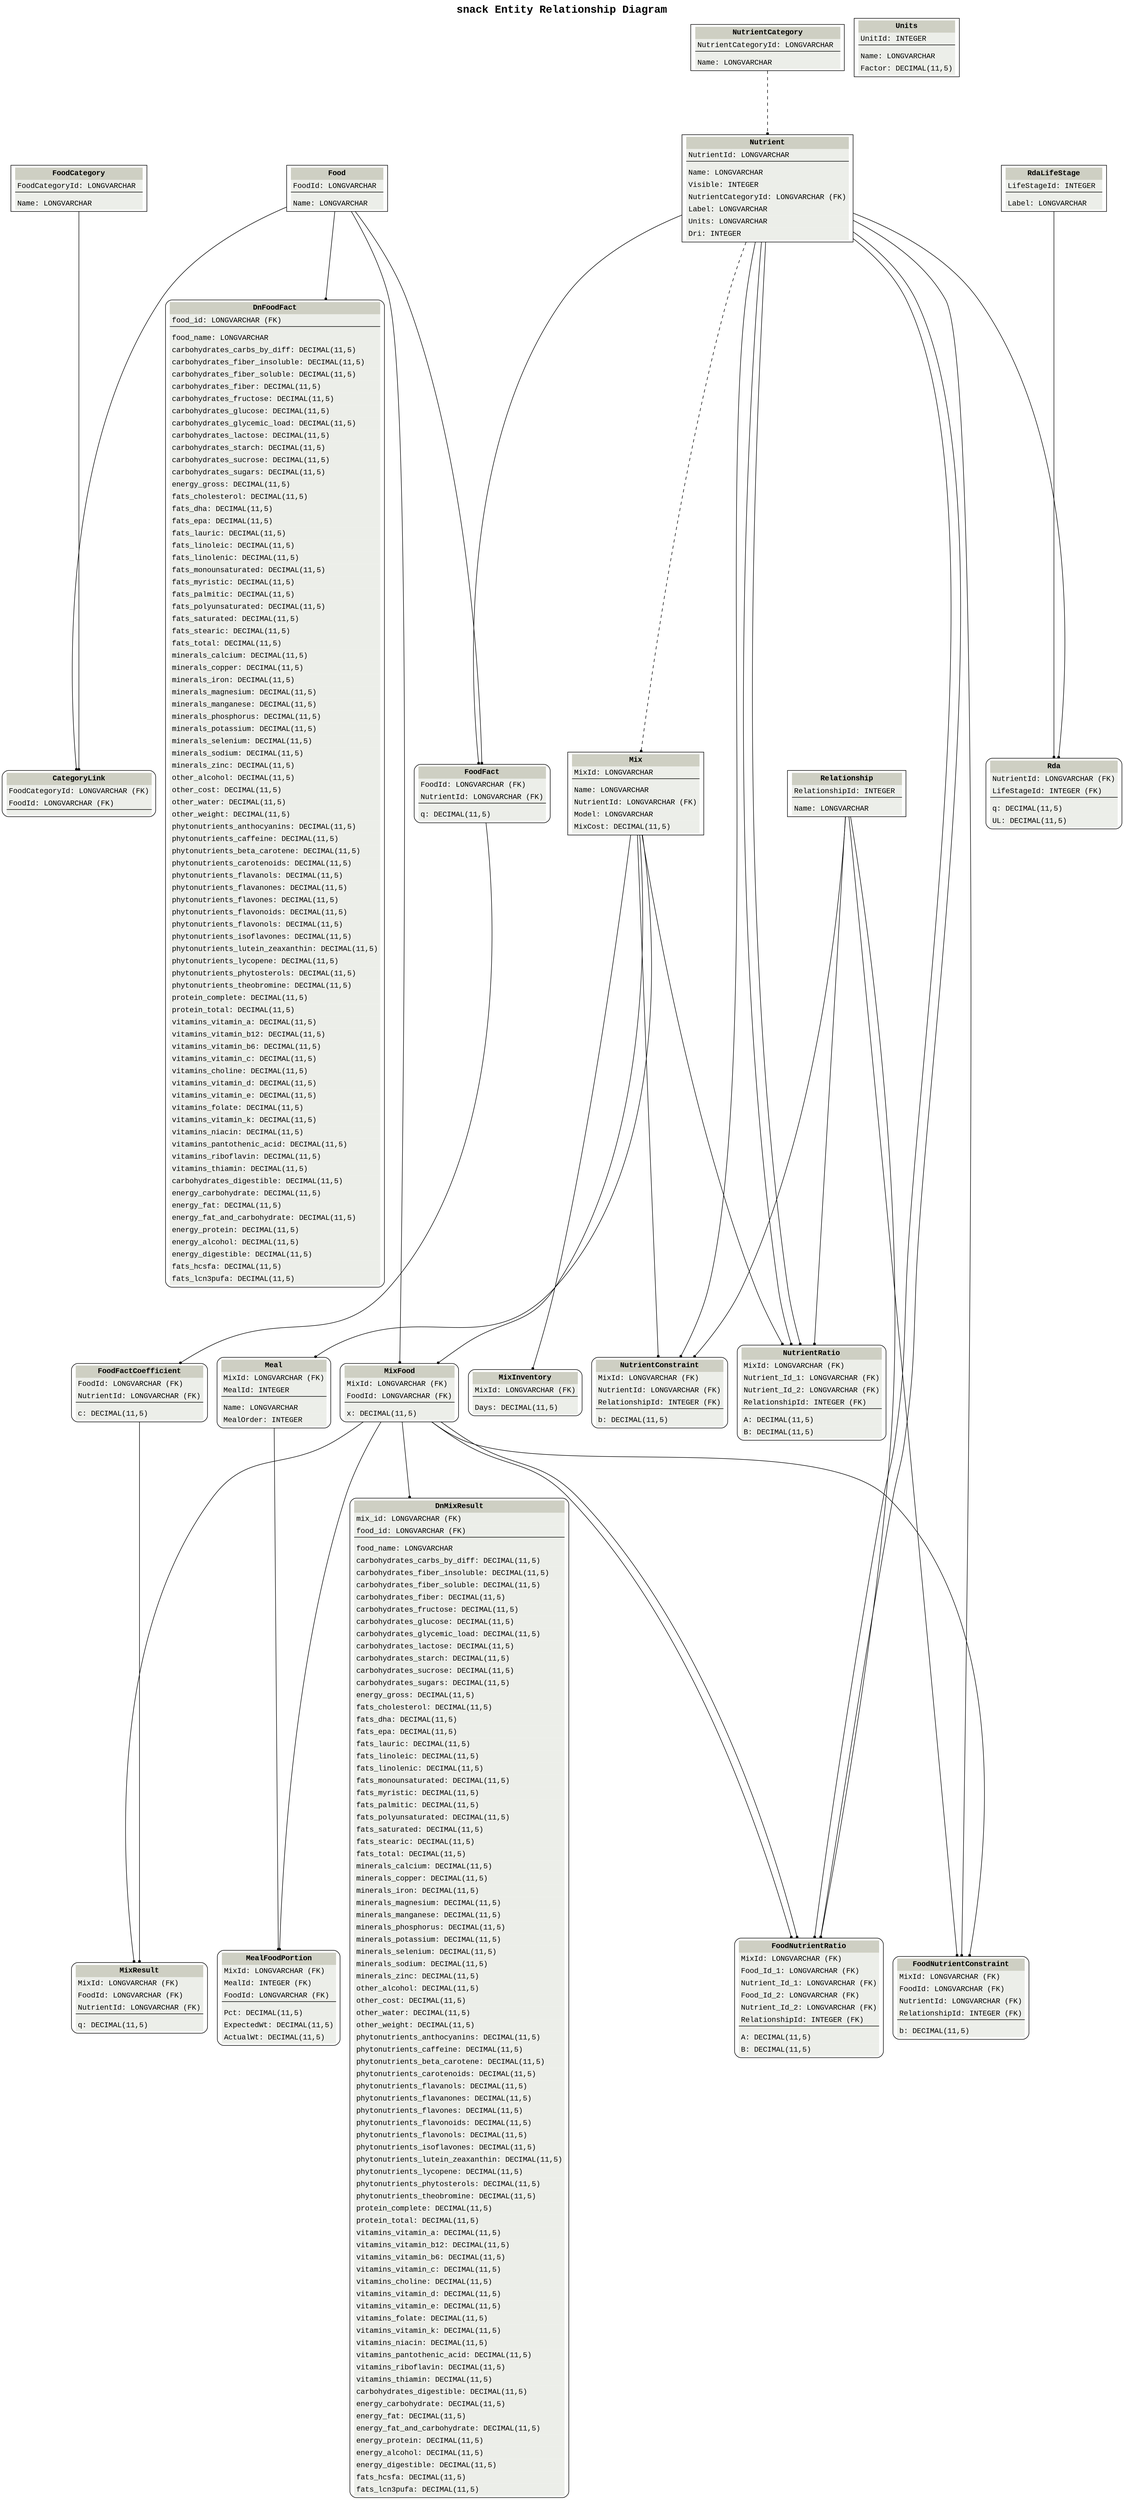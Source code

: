 digraph erd {

    labelloc = "t";
    label = "snack Entity Relationship Diagram";
    fontsize = 20;
    fontname = "Liberation Mono Bold"
    size = "100,100";
    nodesep = 0.25;
    ranksep = 1.5;
    /*layout=neato*/

node [color = "#000000", style = solid,fontname = "Liberation Mono"];
CategoryLink [shape=Mrecord, label=<
        <table border="0" cellborder="0" cellspacing="0" cellpadding="4">
            <tr><td bgcolor="#CECFC3"><b>CategoryLink</b></td></tr>
               <tr><td bgcolor="#ECEEE9" align="left">FoodCategoryId: LONGVARCHAR (FK)</td></tr>
               <tr><td bgcolor="#ECEEE9" align="left">FoodId: LONGVARCHAR (FK)</td></tr>
              <tr><td sides="t" border="1px solid black" bgcolor="#ECEEE9" colspan="100%"></td></tr>              
        </table>
    >]
DnFoodFact [shape=Mrecord, label=<
        <table border="0" cellborder="0" cellspacing="0" cellpadding="4">
            <tr><td bgcolor="#CECFC3"><b>DnFoodFact</b></td></tr>
               <tr><td bgcolor="#ECEEE9" align="left">food_id: LONGVARCHAR (FK)</td></tr>
              <tr><td sides="t" border="1px solid black" bgcolor="#ECEEE9" colspan="100%"></td></tr>              
               <tr><td bgcolor="#ECEEE9" align="left">food_name: LONGVARCHAR</td></tr>
               <tr><td bgcolor="#ECEEE9" align="left">carbohydrates_carbs_by_diff: DECIMAL(11,5)</td></tr>
               <tr><td bgcolor="#ECEEE9" align="left">carbohydrates_fiber_insoluble: DECIMAL(11,5)</td></tr>
               <tr><td bgcolor="#ECEEE9" align="left">carbohydrates_fiber_soluble: DECIMAL(11,5)</td></tr>
               <tr><td bgcolor="#ECEEE9" align="left">carbohydrates_fiber: DECIMAL(11,5)</td></tr>
               <tr><td bgcolor="#ECEEE9" align="left">carbohydrates_fructose: DECIMAL(11,5)</td></tr>
               <tr><td bgcolor="#ECEEE9" align="left">carbohydrates_glucose: DECIMAL(11,5)</td></tr>
               <tr><td bgcolor="#ECEEE9" align="left">carbohydrates_glycemic_load: DECIMAL(11,5)</td></tr>
               <tr><td bgcolor="#ECEEE9" align="left">carbohydrates_lactose: DECIMAL(11,5)</td></tr>
               <tr><td bgcolor="#ECEEE9" align="left">carbohydrates_starch: DECIMAL(11,5)</td></tr>
               <tr><td bgcolor="#ECEEE9" align="left">carbohydrates_sucrose: DECIMAL(11,5)</td></tr>
               <tr><td bgcolor="#ECEEE9" align="left">carbohydrates_sugars: DECIMAL(11,5)</td></tr>
               <tr><td bgcolor="#ECEEE9" align="left">energy_gross: DECIMAL(11,5)</td></tr>
               <tr><td bgcolor="#ECEEE9" align="left">fats_cholesterol: DECIMAL(11,5)</td></tr>
               <tr><td bgcolor="#ECEEE9" align="left">fats_dha: DECIMAL(11,5)</td></tr>
               <tr><td bgcolor="#ECEEE9" align="left">fats_epa: DECIMAL(11,5)</td></tr>
               <tr><td bgcolor="#ECEEE9" align="left">fats_lauric: DECIMAL(11,5)</td></tr>
               <tr><td bgcolor="#ECEEE9" align="left">fats_linoleic: DECIMAL(11,5)</td></tr>
               <tr><td bgcolor="#ECEEE9" align="left">fats_linolenic: DECIMAL(11,5)</td></tr>
               <tr><td bgcolor="#ECEEE9" align="left">fats_monounsaturated: DECIMAL(11,5)</td></tr>
               <tr><td bgcolor="#ECEEE9" align="left">fats_myristic: DECIMAL(11,5)</td></tr>
               <tr><td bgcolor="#ECEEE9" align="left">fats_palmitic: DECIMAL(11,5)</td></tr>
               <tr><td bgcolor="#ECEEE9" align="left">fats_polyunsaturated: DECIMAL(11,5)</td></tr>
               <tr><td bgcolor="#ECEEE9" align="left">fats_saturated: DECIMAL(11,5)</td></tr>
               <tr><td bgcolor="#ECEEE9" align="left">fats_stearic: DECIMAL(11,5)</td></tr>
               <tr><td bgcolor="#ECEEE9" align="left">fats_total: DECIMAL(11,5)</td></tr>
               <tr><td bgcolor="#ECEEE9" align="left">minerals_calcium: DECIMAL(11,5)</td></tr>
               <tr><td bgcolor="#ECEEE9" align="left">minerals_copper: DECIMAL(11,5)</td></tr>
               <tr><td bgcolor="#ECEEE9" align="left">minerals_iron: DECIMAL(11,5)</td></tr>
               <tr><td bgcolor="#ECEEE9" align="left">minerals_magnesium: DECIMAL(11,5)</td></tr>
               <tr><td bgcolor="#ECEEE9" align="left">minerals_manganese: DECIMAL(11,5)</td></tr>
               <tr><td bgcolor="#ECEEE9" align="left">minerals_phosphorus: DECIMAL(11,5)</td></tr>
               <tr><td bgcolor="#ECEEE9" align="left">minerals_potassium: DECIMAL(11,5)</td></tr>
               <tr><td bgcolor="#ECEEE9" align="left">minerals_selenium: DECIMAL(11,5)</td></tr>
               <tr><td bgcolor="#ECEEE9" align="left">minerals_sodium: DECIMAL(11,5)</td></tr>
               <tr><td bgcolor="#ECEEE9" align="left">minerals_zinc: DECIMAL(11,5)</td></tr>
               <tr><td bgcolor="#ECEEE9" align="left">other_alcohol: DECIMAL(11,5)</td></tr>
               <tr><td bgcolor="#ECEEE9" align="left">other_cost: DECIMAL(11,5)</td></tr>
               <tr><td bgcolor="#ECEEE9" align="left">other_water: DECIMAL(11,5)</td></tr>
               <tr><td bgcolor="#ECEEE9" align="left">other_weight: DECIMAL(11,5)</td></tr>
               <tr><td bgcolor="#ECEEE9" align="left">phytonutrients_anthocyanins: DECIMAL(11,5)</td></tr>
               <tr><td bgcolor="#ECEEE9" align="left">phytonutrients_caffeine: DECIMAL(11,5)</td></tr>
               <tr><td bgcolor="#ECEEE9" align="left">phytonutrients_beta_carotene: DECIMAL(11,5)</td></tr>
               <tr><td bgcolor="#ECEEE9" align="left">phytonutrients_carotenoids: DECIMAL(11,5)</td></tr>
               <tr><td bgcolor="#ECEEE9" align="left">phytonutrients_flavanols: DECIMAL(11,5)</td></tr>
               <tr><td bgcolor="#ECEEE9" align="left">phytonutrients_flavanones: DECIMAL(11,5)</td></tr>
               <tr><td bgcolor="#ECEEE9" align="left">phytonutrients_flavones: DECIMAL(11,5)</td></tr>
               <tr><td bgcolor="#ECEEE9" align="left">phytonutrients_flavonoids: DECIMAL(11,5)</td></tr>
               <tr><td bgcolor="#ECEEE9" align="left">phytonutrients_flavonols: DECIMAL(11,5)</td></tr>
               <tr><td bgcolor="#ECEEE9" align="left">phytonutrients_isoflavones: DECIMAL(11,5)</td></tr>
               <tr><td bgcolor="#ECEEE9" align="left">phytonutrients_lutein_zeaxanthin: DECIMAL(11,5)</td></tr>
               <tr><td bgcolor="#ECEEE9" align="left">phytonutrients_lycopene: DECIMAL(11,5)</td></tr>
               <tr><td bgcolor="#ECEEE9" align="left">phytonutrients_phytosterols: DECIMAL(11,5)</td></tr>
               <tr><td bgcolor="#ECEEE9" align="left">phytonutrients_theobromine: DECIMAL(11,5)</td></tr>
               <tr><td bgcolor="#ECEEE9" align="left">protein_complete: DECIMAL(11,5)</td></tr>
               <tr><td bgcolor="#ECEEE9" align="left">protein_total: DECIMAL(11,5)</td></tr>
               <tr><td bgcolor="#ECEEE9" align="left">vitamins_vitamin_a: DECIMAL(11,5)</td></tr>
               <tr><td bgcolor="#ECEEE9" align="left">vitamins_vitamin_b12: DECIMAL(11,5)</td></tr>
               <tr><td bgcolor="#ECEEE9" align="left">vitamins_vitamin_b6: DECIMAL(11,5)</td></tr>
               <tr><td bgcolor="#ECEEE9" align="left">vitamins_vitamin_c: DECIMAL(11,5)</td></tr>
               <tr><td bgcolor="#ECEEE9" align="left">vitamins_choline: DECIMAL(11,5)</td></tr>
               <tr><td bgcolor="#ECEEE9" align="left">vitamins_vitamin_d: DECIMAL(11,5)</td></tr>
               <tr><td bgcolor="#ECEEE9" align="left">vitamins_vitamin_e: DECIMAL(11,5)</td></tr>
               <tr><td bgcolor="#ECEEE9" align="left">vitamins_folate: DECIMAL(11,5)</td></tr>
               <tr><td bgcolor="#ECEEE9" align="left">vitamins_vitamin_k: DECIMAL(11,5)</td></tr>
               <tr><td bgcolor="#ECEEE9" align="left">vitamins_niacin: DECIMAL(11,5)</td></tr>
               <tr><td bgcolor="#ECEEE9" align="left">vitamins_pantothenic_acid: DECIMAL(11,5)</td></tr>
               <tr><td bgcolor="#ECEEE9" align="left">vitamins_riboflavin: DECIMAL(11,5)</td></tr>
               <tr><td bgcolor="#ECEEE9" align="left">vitamins_thiamin: DECIMAL(11,5)</td></tr>
               <tr><td bgcolor="#ECEEE9" align="left">carbohydrates_digestible: DECIMAL(11,5)</td></tr>
               <tr><td bgcolor="#ECEEE9" align="left">energy_carbohydrate: DECIMAL(11,5)</td></tr>
               <tr><td bgcolor="#ECEEE9" align="left">energy_fat: DECIMAL(11,5)</td></tr>
               <tr><td bgcolor="#ECEEE9" align="left">energy_fat_and_carbohydrate: DECIMAL(11,5)</td></tr>
               <tr><td bgcolor="#ECEEE9" align="left">energy_protein: DECIMAL(11,5)</td></tr>
               <tr><td bgcolor="#ECEEE9" align="left">energy_alcohol: DECIMAL(11,5)</td></tr>
               <tr><td bgcolor="#ECEEE9" align="left">energy_digestible: DECIMAL(11,5)</td></tr>
               <tr><td bgcolor="#ECEEE9" align="left">fats_hcsfa: DECIMAL(11,5)</td></tr>
               <tr><td bgcolor="#ECEEE9" align="left">fats_lcn3pufa: DECIMAL(11,5)</td></tr>
        </table>
    >]
DnMixResult [shape=Mrecord, label=<
        <table border="0" cellborder="0" cellspacing="0" cellpadding="4">
            <tr><td bgcolor="#CECFC3"><b>DnMixResult</b></td></tr>
               <tr><td bgcolor="#ECEEE9" align="left">mix_id: LONGVARCHAR (FK)</td></tr>
               <tr><td bgcolor="#ECEEE9" align="left">food_id: LONGVARCHAR (FK)</td></tr>
              <tr><td sides="t" border="1px solid black" bgcolor="#ECEEE9" colspan="100%"></td></tr>              
               <tr><td bgcolor="#ECEEE9" align="left">food_name: LONGVARCHAR</td></tr>
               <tr><td bgcolor="#ECEEE9" align="left">carbohydrates_carbs_by_diff: DECIMAL(11,5)</td></tr>
               <tr><td bgcolor="#ECEEE9" align="left">carbohydrates_fiber_insoluble: DECIMAL(11,5)</td></tr>
               <tr><td bgcolor="#ECEEE9" align="left">carbohydrates_fiber_soluble: DECIMAL(11,5)</td></tr>
               <tr><td bgcolor="#ECEEE9" align="left">carbohydrates_fiber: DECIMAL(11,5)</td></tr>
               <tr><td bgcolor="#ECEEE9" align="left">carbohydrates_fructose: DECIMAL(11,5)</td></tr>
               <tr><td bgcolor="#ECEEE9" align="left">carbohydrates_glucose: DECIMAL(11,5)</td></tr>
               <tr><td bgcolor="#ECEEE9" align="left">carbohydrates_glycemic_load: DECIMAL(11,5)</td></tr>
               <tr><td bgcolor="#ECEEE9" align="left">carbohydrates_lactose: DECIMAL(11,5)</td></tr>
               <tr><td bgcolor="#ECEEE9" align="left">carbohydrates_starch: DECIMAL(11,5)</td></tr>
               <tr><td bgcolor="#ECEEE9" align="left">carbohydrates_sucrose: DECIMAL(11,5)</td></tr>
               <tr><td bgcolor="#ECEEE9" align="left">carbohydrates_sugars: DECIMAL(11,5)</td></tr>
               <tr><td bgcolor="#ECEEE9" align="left">energy_gross: DECIMAL(11,5)</td></tr>
               <tr><td bgcolor="#ECEEE9" align="left">fats_cholesterol: DECIMAL(11,5)</td></tr>
               <tr><td bgcolor="#ECEEE9" align="left">fats_dha: DECIMAL(11,5)</td></tr>
               <tr><td bgcolor="#ECEEE9" align="left">fats_epa: DECIMAL(11,5)</td></tr>
               <tr><td bgcolor="#ECEEE9" align="left">fats_lauric: DECIMAL(11,5)</td></tr>
               <tr><td bgcolor="#ECEEE9" align="left">fats_linoleic: DECIMAL(11,5)</td></tr>
               <tr><td bgcolor="#ECEEE9" align="left">fats_linolenic: DECIMAL(11,5)</td></tr>
               <tr><td bgcolor="#ECEEE9" align="left">fats_monounsaturated: DECIMAL(11,5)</td></tr>
               <tr><td bgcolor="#ECEEE9" align="left">fats_myristic: DECIMAL(11,5)</td></tr>
               <tr><td bgcolor="#ECEEE9" align="left">fats_palmitic: DECIMAL(11,5)</td></tr>
               <tr><td bgcolor="#ECEEE9" align="left">fats_polyunsaturated: DECIMAL(11,5)</td></tr>
               <tr><td bgcolor="#ECEEE9" align="left">fats_saturated: DECIMAL(11,5)</td></tr>
               <tr><td bgcolor="#ECEEE9" align="left">fats_stearic: DECIMAL(11,5)</td></tr>
               <tr><td bgcolor="#ECEEE9" align="left">fats_total: DECIMAL(11,5)</td></tr>
               <tr><td bgcolor="#ECEEE9" align="left">minerals_calcium: DECIMAL(11,5)</td></tr>
               <tr><td bgcolor="#ECEEE9" align="left">minerals_copper: DECIMAL(11,5)</td></tr>
               <tr><td bgcolor="#ECEEE9" align="left">minerals_iron: DECIMAL(11,5)</td></tr>
               <tr><td bgcolor="#ECEEE9" align="left">minerals_magnesium: DECIMAL(11,5)</td></tr>
               <tr><td bgcolor="#ECEEE9" align="left">minerals_manganese: DECIMAL(11,5)</td></tr>
               <tr><td bgcolor="#ECEEE9" align="left">minerals_phosphorus: DECIMAL(11,5)</td></tr>
               <tr><td bgcolor="#ECEEE9" align="left">minerals_potassium: DECIMAL(11,5)</td></tr>
               <tr><td bgcolor="#ECEEE9" align="left">minerals_selenium: DECIMAL(11,5)</td></tr>
               <tr><td bgcolor="#ECEEE9" align="left">minerals_sodium: DECIMAL(11,5)</td></tr>
               <tr><td bgcolor="#ECEEE9" align="left">minerals_zinc: DECIMAL(11,5)</td></tr>
               <tr><td bgcolor="#ECEEE9" align="left">other_alcohol: DECIMAL(11,5)</td></tr>
               <tr><td bgcolor="#ECEEE9" align="left">other_cost: DECIMAL(11,5)</td></tr>
               <tr><td bgcolor="#ECEEE9" align="left">other_water: DECIMAL(11,5)</td></tr>
               <tr><td bgcolor="#ECEEE9" align="left">other_weight: DECIMAL(11,5)</td></tr>
               <tr><td bgcolor="#ECEEE9" align="left">phytonutrients_anthocyanins: DECIMAL(11,5)</td></tr>
               <tr><td bgcolor="#ECEEE9" align="left">phytonutrients_caffeine: DECIMAL(11,5)</td></tr>
               <tr><td bgcolor="#ECEEE9" align="left">phytonutrients_beta_carotene: DECIMAL(11,5)</td></tr>
               <tr><td bgcolor="#ECEEE9" align="left">phytonutrients_carotenoids: DECIMAL(11,5)</td></tr>
               <tr><td bgcolor="#ECEEE9" align="left">phytonutrients_flavanols: DECIMAL(11,5)</td></tr>
               <tr><td bgcolor="#ECEEE9" align="left">phytonutrients_flavanones: DECIMAL(11,5)</td></tr>
               <tr><td bgcolor="#ECEEE9" align="left">phytonutrients_flavones: DECIMAL(11,5)</td></tr>
               <tr><td bgcolor="#ECEEE9" align="left">phytonutrients_flavonoids: DECIMAL(11,5)</td></tr>
               <tr><td bgcolor="#ECEEE9" align="left">phytonutrients_flavonols: DECIMAL(11,5)</td></tr>
               <tr><td bgcolor="#ECEEE9" align="left">phytonutrients_isoflavones: DECIMAL(11,5)</td></tr>
               <tr><td bgcolor="#ECEEE9" align="left">phytonutrients_lutein_zeaxanthin: DECIMAL(11,5)</td></tr>
               <tr><td bgcolor="#ECEEE9" align="left">phytonutrients_lycopene: DECIMAL(11,5)</td></tr>
               <tr><td bgcolor="#ECEEE9" align="left">phytonutrients_phytosterols: DECIMAL(11,5)</td></tr>
               <tr><td bgcolor="#ECEEE9" align="left">phytonutrients_theobromine: DECIMAL(11,5)</td></tr>
               <tr><td bgcolor="#ECEEE9" align="left">protein_complete: DECIMAL(11,5)</td></tr>
               <tr><td bgcolor="#ECEEE9" align="left">protein_total: DECIMAL(11,5)</td></tr>
               <tr><td bgcolor="#ECEEE9" align="left">vitamins_vitamin_a: DECIMAL(11,5)</td></tr>
               <tr><td bgcolor="#ECEEE9" align="left">vitamins_vitamin_b12: DECIMAL(11,5)</td></tr>
               <tr><td bgcolor="#ECEEE9" align="left">vitamins_vitamin_b6: DECIMAL(11,5)</td></tr>
               <tr><td bgcolor="#ECEEE9" align="left">vitamins_vitamin_c: DECIMAL(11,5)</td></tr>
               <tr><td bgcolor="#ECEEE9" align="left">vitamins_choline: DECIMAL(11,5)</td></tr>
               <tr><td bgcolor="#ECEEE9" align="left">vitamins_vitamin_d: DECIMAL(11,5)</td></tr>
               <tr><td bgcolor="#ECEEE9" align="left">vitamins_vitamin_e: DECIMAL(11,5)</td></tr>
               <tr><td bgcolor="#ECEEE9" align="left">vitamins_folate: DECIMAL(11,5)</td></tr>
               <tr><td bgcolor="#ECEEE9" align="left">vitamins_vitamin_k: DECIMAL(11,5)</td></tr>
               <tr><td bgcolor="#ECEEE9" align="left">vitamins_niacin: DECIMAL(11,5)</td></tr>
               <tr><td bgcolor="#ECEEE9" align="left">vitamins_pantothenic_acid: DECIMAL(11,5)</td></tr>
               <tr><td bgcolor="#ECEEE9" align="left">vitamins_riboflavin: DECIMAL(11,5)</td></tr>
               <tr><td bgcolor="#ECEEE9" align="left">vitamins_thiamin: DECIMAL(11,5)</td></tr>
               <tr><td bgcolor="#ECEEE9" align="left">carbohydrates_digestible: DECIMAL(11,5)</td></tr>
               <tr><td bgcolor="#ECEEE9" align="left">energy_carbohydrate: DECIMAL(11,5)</td></tr>
               <tr><td bgcolor="#ECEEE9" align="left">energy_fat: DECIMAL(11,5)</td></tr>
               <tr><td bgcolor="#ECEEE9" align="left">energy_fat_and_carbohydrate: DECIMAL(11,5)</td></tr>
               <tr><td bgcolor="#ECEEE9" align="left">energy_protein: DECIMAL(11,5)</td></tr>
               <tr><td bgcolor="#ECEEE9" align="left">energy_alcohol: DECIMAL(11,5)</td></tr>
               <tr><td bgcolor="#ECEEE9" align="left">energy_digestible: DECIMAL(11,5)</td></tr>
               <tr><td bgcolor="#ECEEE9" align="left">fats_hcsfa: DECIMAL(11,5)</td></tr>
               <tr><td bgcolor="#ECEEE9" align="left">fats_lcn3pufa: DECIMAL(11,5)</td></tr>
        </table>
    >]
Food [shape=record, label=<
        <table border="0" cellborder="0" cellspacing="0" cellpadding="4">
            <tr><td bgcolor="#CECFC3"><b>Food</b></td></tr>
               <tr><td bgcolor="#ECEEE9" align="left">FoodId: LONGVARCHAR </td></tr>
              <tr><td sides="t" border="1px solid black" bgcolor="#ECEEE9" colspan="100%"></td></tr>              
               <tr><td bgcolor="#ECEEE9" align="left">Name: LONGVARCHAR</td></tr>
        </table>
    >]
FoodCategory [shape=record, label=<
        <table border="0" cellborder="0" cellspacing="0" cellpadding="4">
            <tr><td bgcolor="#CECFC3"><b>FoodCategory</b></td></tr>
               <tr><td bgcolor="#ECEEE9" align="left">FoodCategoryId: LONGVARCHAR </td></tr>
              <tr><td sides="t" border="1px solid black" bgcolor="#ECEEE9" colspan="100%"></td></tr>              
               <tr><td bgcolor="#ECEEE9" align="left">Name: LONGVARCHAR</td></tr>
        </table>
    >]
FoodFact [shape=Mrecord, label=<
        <table border="0" cellborder="0" cellspacing="0" cellpadding="4">
            <tr><td bgcolor="#CECFC3"><b>FoodFact</b></td></tr>
               <tr><td bgcolor="#ECEEE9" align="left">FoodId: LONGVARCHAR (FK)</td></tr>
               <tr><td bgcolor="#ECEEE9" align="left">NutrientId: LONGVARCHAR (FK)</td></tr>
              <tr><td sides="t" border="1px solid black" bgcolor="#ECEEE9" colspan="100%"></td></tr>              
               <tr><td bgcolor="#ECEEE9" align="left">q: DECIMAL(11,5)</td></tr>
        </table>
    >]
FoodFactCoefficient [shape=Mrecord, label=<
        <table border="0" cellborder="0" cellspacing="0" cellpadding="4">
            <tr><td bgcolor="#CECFC3"><b>FoodFactCoefficient</b></td></tr>
               <tr><td bgcolor="#ECEEE9" align="left">FoodId: LONGVARCHAR (FK)</td></tr>
               <tr><td bgcolor="#ECEEE9" align="left">NutrientId: LONGVARCHAR (FK)</td></tr>
              <tr><td sides="t" border="1px solid black" bgcolor="#ECEEE9" colspan="100%"></td></tr>              
               <tr><td bgcolor="#ECEEE9" align="left">c: DECIMAL(11,5)</td></tr>
        </table>
    >]
FoodNutrientConstraint [shape=Mrecord, label=<
        <table border="0" cellborder="0" cellspacing="0" cellpadding="4">
            <tr><td bgcolor="#CECFC3"><b>FoodNutrientConstraint</b></td></tr>
               <tr><td bgcolor="#ECEEE9" align="left">MixId: LONGVARCHAR (FK)</td></tr>
               <tr><td bgcolor="#ECEEE9" align="left">FoodId: LONGVARCHAR (FK)</td></tr>
               <tr><td bgcolor="#ECEEE9" align="left">NutrientId: LONGVARCHAR (FK)</td></tr>
               <tr><td bgcolor="#ECEEE9" align="left">RelationshipId: INTEGER (FK)</td></tr>
              <tr><td sides="t" border="1px solid black" bgcolor="#ECEEE9" colspan="100%"></td></tr>              
               <tr><td bgcolor="#ECEEE9" align="left">b: DECIMAL(11,5)</td></tr>
        </table>
    >]
FoodNutrientRatio [shape=Mrecord, label=<
        <table border="0" cellborder="0" cellspacing="0" cellpadding="4">
            <tr><td bgcolor="#CECFC3"><b>FoodNutrientRatio</b></td></tr>
               <tr><td bgcolor="#ECEEE9" align="left">MixId: LONGVARCHAR (FK)</td></tr>
               <tr><td bgcolor="#ECEEE9" align="left">Food_Id_1: LONGVARCHAR (FK)</td></tr>
               <tr><td bgcolor="#ECEEE9" align="left">Nutrient_Id_1: LONGVARCHAR (FK)</td></tr>
               <tr><td bgcolor="#ECEEE9" align="left">Food_Id_2: LONGVARCHAR (FK)</td></tr>
               <tr><td bgcolor="#ECEEE9" align="left">Nutrient_Id_2: LONGVARCHAR (FK)</td></tr>
               <tr><td bgcolor="#ECEEE9" align="left">RelationshipId: INTEGER (FK)</td></tr>
              <tr><td sides="t" border="1px solid black" bgcolor="#ECEEE9" colspan="100%"></td></tr>              
               <tr><td bgcolor="#ECEEE9" align="left">A: DECIMAL(11,5)</td></tr>
               <tr><td bgcolor="#ECEEE9" align="left">B: DECIMAL(11,5)</td></tr>
        </table>
    >]
Meal [shape=Mrecord, label=<
        <table border="0" cellborder="0" cellspacing="0" cellpadding="4">
            <tr><td bgcolor="#CECFC3"><b>Meal</b></td></tr>
               <tr><td bgcolor="#ECEEE9" align="left">MixId: LONGVARCHAR (FK)</td></tr>
               <tr><td bgcolor="#ECEEE9" align="left">MealId: INTEGER </td></tr>
              <tr><td sides="t" border="1px solid black" bgcolor="#ECEEE9" colspan="100%"></td></tr>              
               <tr><td bgcolor="#ECEEE9" align="left">Name: LONGVARCHAR</td></tr>
               <tr><td bgcolor="#ECEEE9" align="left">MealOrder: INTEGER</td></tr>
        </table>
    >]
MealFoodPortion [shape=Mrecord, label=<
        <table border="0" cellborder="0" cellspacing="0" cellpadding="4">
            <tr><td bgcolor="#CECFC3"><b>MealFoodPortion</b></td></tr>
               <tr><td bgcolor="#ECEEE9" align="left">MixId: LONGVARCHAR (FK)</td></tr>
               <tr><td bgcolor="#ECEEE9" align="left">MealId: INTEGER (FK)</td></tr>
               <tr><td bgcolor="#ECEEE9" align="left">FoodId: LONGVARCHAR (FK)</td></tr>
              <tr><td sides="t" border="1px solid black" bgcolor="#ECEEE9" colspan="100%"></td></tr>              
               <tr><td bgcolor="#ECEEE9" align="left">Pct: DECIMAL(11,5)</td></tr>
               <tr><td bgcolor="#ECEEE9" align="left">ExpectedWt: DECIMAL(11,5)</td></tr>
               <tr><td bgcolor="#ECEEE9" align="left">ActualWt: DECIMAL(11,5)</td></tr>
        </table>
    >]
Mix [shape=record, label=<
        <table border="0" cellborder="0" cellspacing="0" cellpadding="4">
            <tr><td bgcolor="#CECFC3"><b>Mix</b></td></tr>
               <tr><td bgcolor="#ECEEE9" align="left">MixId: LONGVARCHAR </td></tr>
              <tr><td sides="t" border="1px solid black" bgcolor="#ECEEE9" colspan="100%"></td></tr>              
               <tr><td bgcolor="#ECEEE9" align="left">Name: LONGVARCHAR</td></tr>
               <tr><td bgcolor="#ECEEE9" align="left">NutrientId: LONGVARCHAR (FK)</td></tr>
               <tr><td bgcolor="#ECEEE9" align="left">Model: LONGVARCHAR</td></tr>
               <tr><td bgcolor="#ECEEE9" align="left">MixCost: DECIMAL(11,5)</td></tr>
        </table>
    >]
MixFood [shape=Mrecord, label=<
        <table border="0" cellborder="0" cellspacing="0" cellpadding="4">
            <tr><td bgcolor="#CECFC3"><b>MixFood</b></td></tr>
               <tr><td bgcolor="#ECEEE9" align="left">MixId: LONGVARCHAR (FK)</td></tr>
               <tr><td bgcolor="#ECEEE9" align="left">FoodId: LONGVARCHAR (FK)</td></tr>
              <tr><td sides="t" border="1px solid black" bgcolor="#ECEEE9" colspan="100%"></td></tr>              
               <tr><td bgcolor="#ECEEE9" align="left">x: DECIMAL(11,5)</td></tr>
        </table>
    >]
MixInventory [shape=Mrecord, label=<
        <table border="0" cellborder="0" cellspacing="0" cellpadding="4">
            <tr><td bgcolor="#CECFC3"><b>MixInventory</b></td></tr>
               <tr><td bgcolor="#ECEEE9" align="left">MixId: LONGVARCHAR (FK)</td></tr>
              <tr><td sides="t" border="1px solid black" bgcolor="#ECEEE9" colspan="100%"></td></tr>              
               <tr><td bgcolor="#ECEEE9" align="left">Days: DECIMAL(11,5)</td></tr>
        </table>
    >]
MixResult [shape=Mrecord, label=<
        <table border="0" cellborder="0" cellspacing="0" cellpadding="4">
            <tr><td bgcolor="#CECFC3"><b>MixResult</b></td></tr>
               <tr><td bgcolor="#ECEEE9" align="left">MixId: LONGVARCHAR (FK)</td></tr>
               <tr><td bgcolor="#ECEEE9" align="left">FoodId: LONGVARCHAR (FK)</td></tr>
               <tr><td bgcolor="#ECEEE9" align="left">NutrientId: LONGVARCHAR (FK)</td></tr>
              <tr><td sides="t" border="1px solid black" bgcolor="#ECEEE9" colspan="100%"></td></tr>              
               <tr><td bgcolor="#ECEEE9" align="left">q: DECIMAL(11,5)</td></tr>
        </table>
    >]
Nutrient [shape=record, label=<
        <table border="0" cellborder="0" cellspacing="0" cellpadding="4">
            <tr><td bgcolor="#CECFC3"><b>Nutrient</b></td></tr>
               <tr><td bgcolor="#ECEEE9" align="left">NutrientId: LONGVARCHAR </td></tr>
              <tr><td sides="t" border="1px solid black" bgcolor="#ECEEE9" colspan="100%"></td></tr>              
               <tr><td bgcolor="#ECEEE9" align="left">Name: LONGVARCHAR</td></tr>
               <tr><td bgcolor="#ECEEE9" align="left">Visible: INTEGER</td></tr>
               <tr><td bgcolor="#ECEEE9" align="left">NutrientCategoryId: LONGVARCHAR (FK)</td></tr>
               <tr><td bgcolor="#ECEEE9" align="left">Label: LONGVARCHAR</td></tr>
               <tr><td bgcolor="#ECEEE9" align="left">Units: LONGVARCHAR</td></tr>
               <tr><td bgcolor="#ECEEE9" align="left">Dri: INTEGER</td></tr>
        </table>
    >]
NutrientCategory [shape=record, label=<
        <table border="0" cellborder="0" cellspacing="0" cellpadding="4">
            <tr><td bgcolor="#CECFC3"><b>NutrientCategory</b></td></tr>
               <tr><td bgcolor="#ECEEE9" align="left">NutrientCategoryId: LONGVARCHAR </td></tr>
              <tr><td sides="t" border="1px solid black" bgcolor="#ECEEE9" colspan="100%"></td></tr>              
               <tr><td bgcolor="#ECEEE9" align="left">Name: LONGVARCHAR</td></tr>
        </table>
    >]
NutrientConstraint [shape=Mrecord, label=<
        <table border="0" cellborder="0" cellspacing="0" cellpadding="4">
            <tr><td bgcolor="#CECFC3"><b>NutrientConstraint</b></td></tr>
               <tr><td bgcolor="#ECEEE9" align="left">MixId: LONGVARCHAR (FK)</td></tr>
               <tr><td bgcolor="#ECEEE9" align="left">NutrientId: LONGVARCHAR (FK)</td></tr>
               <tr><td bgcolor="#ECEEE9" align="left">RelationshipId: INTEGER (FK)</td></tr>
              <tr><td sides="t" border="1px solid black" bgcolor="#ECEEE9" colspan="100%"></td></tr>              
               <tr><td bgcolor="#ECEEE9" align="left">b: DECIMAL(11,5)</td></tr>
        </table>
    >]
NutrientRatio [shape=Mrecord, label=<
        <table border="0" cellborder="0" cellspacing="0" cellpadding="4">
            <tr><td bgcolor="#CECFC3"><b>NutrientRatio</b></td></tr>
               <tr><td bgcolor="#ECEEE9" align="left">MixId: LONGVARCHAR (FK)</td></tr>
               <tr><td bgcolor="#ECEEE9" align="left">Nutrient_Id_1: LONGVARCHAR (FK)</td></tr>
               <tr><td bgcolor="#ECEEE9" align="left">Nutrient_Id_2: LONGVARCHAR (FK)</td></tr>
               <tr><td bgcolor="#ECEEE9" align="left">RelationshipId: INTEGER (FK)</td></tr>
              <tr><td sides="t" border="1px solid black" bgcolor="#ECEEE9" colspan="100%"></td></tr>              
               <tr><td bgcolor="#ECEEE9" align="left">A: DECIMAL(11,5)</td></tr>
               <tr><td bgcolor="#ECEEE9" align="left">B: DECIMAL(11,5)</td></tr>
        </table>
    >]
Rda [shape=Mrecord, label=<
        <table border="0" cellborder="0" cellspacing="0" cellpadding="4">
            <tr><td bgcolor="#CECFC3"><b>Rda</b></td></tr>
               <tr><td bgcolor="#ECEEE9" align="left">NutrientId: LONGVARCHAR (FK)</td></tr>
               <tr><td bgcolor="#ECEEE9" align="left">LifeStageId: INTEGER (FK)</td></tr>
              <tr><td sides="t" border="1px solid black" bgcolor="#ECEEE9" colspan="100%"></td></tr>              
               <tr><td bgcolor="#ECEEE9" align="left">q: DECIMAL(11,5)</td></tr>
               <tr><td bgcolor="#ECEEE9" align="left">UL: DECIMAL(11,5)</td></tr>
        </table>
    >]
RdaLifeStage [shape=record, label=<
        <table border="0" cellborder="0" cellspacing="0" cellpadding="4">
            <tr><td bgcolor="#CECFC3"><b>RdaLifeStage</b></td></tr>
               <tr><td bgcolor="#ECEEE9" align="left">LifeStageId: INTEGER </td></tr>
              <tr><td sides="t" border="1px solid black" bgcolor="#ECEEE9" colspan="100%"></td></tr>              
               <tr><td bgcolor="#ECEEE9" align="left">Label: LONGVARCHAR</td></tr>
        </table>
    >]
Relationship [shape=record, label=<
        <table border="0" cellborder="0" cellspacing="0" cellpadding="4">
            <tr><td bgcolor="#CECFC3"><b>Relationship</b></td></tr>
               <tr><td bgcolor="#ECEEE9" align="left">RelationshipId: INTEGER </td></tr>
              <tr><td sides="t" border="1px solid black" bgcolor="#ECEEE9" colspan="100%"></td></tr>              
               <tr><td bgcolor="#ECEEE9" align="left">Name: LONGVARCHAR</td></tr>
        </table>
    >]
Units [shape=record, label=<
        <table border="0" cellborder="0" cellspacing="0" cellpadding="4">
            <tr><td bgcolor="#CECFC3"><b>Units</b></td></tr>
               <tr><td bgcolor="#ECEEE9" align="left">UnitId: INTEGER </td></tr>
              <tr><td sides="t" border="1px solid black" bgcolor="#ECEEE9" colspan="100%"></td></tr>              
               <tr><td bgcolor="#ECEEE9" align="left">Name: LONGVARCHAR</td></tr>
               <tr><td bgcolor="#ECEEE9" align="left">Factor: DECIMAL(11,5)</td></tr>
        </table>
    >]

edge [penwidth=1,fontname="Liberation Mono" len=5, arrowsize=0.5, arrowhead=dot, arrowtail=none, dir=forward, style=solid]
Food -> CategoryLink [dir=forward,weight=1];
edge [penwidth=1,fontname="Liberation Mono" len=5, arrowsize=0.5, arrowhead=dot, arrowtail=none, dir=forward, style=solid]
FoodCategory -> CategoryLink [dir=forward,weight=1];
edge [penwidth=1,fontname="Liberation Mono" len=5, arrowsize=0.5, arrowhead=dot, arrowtail=none, dir=forward, style=solid]
Food -> DnFoodFact [dir=forward,weight=1];
edge [penwidth=1,fontname="Liberation Mono" len=5, arrowsize=0.5, arrowhead=dot, arrowtail=none, dir=forward, style=solid]
MixFood -> DnMixResult [dir=forward,weight=1];
edge [penwidth=1,fontname="Liberation Mono" len=5, arrowsize=0.5, arrowhead=dot, arrowtail=none, dir=forward, style=solid]
Food -> FoodFact [dir=forward,weight=1];
edge [penwidth=1,fontname="Liberation Mono" len=5, arrowsize=0.5, arrowhead=dot, arrowtail=none, dir=forward, style=solid]
Nutrient -> FoodFact [dir=forward,weight=1];
edge [penwidth=1,fontname="Liberation Mono" len=5, arrowsize=0.5, arrowhead=dot, arrowtail=none, dir=forward, style=solid]
FoodFact -> FoodFactCoefficient [dir=forward,weight=1];
edge [penwidth=1,fontname="Liberation Mono" len=5, arrowsize=0.5, arrowhead=dot, arrowtail=none, dir=forward, style=solid]
MixFood -> FoodNutrientConstraint [dir=forward,weight=1];
edge [penwidth=1,fontname="Liberation Mono" len=5, arrowsize=0.5, arrowhead=dot, arrowtail=none, dir=forward, style=solid]
Nutrient -> FoodNutrientConstraint [dir=forward,weight=1];
edge [penwidth=1,fontname="Liberation Mono" len=5, arrowsize=0.5, arrowhead=dot, arrowtail=none, dir=forward, style=solid]
Relationship -> FoodNutrientConstraint [dir=forward,weight=1];
edge [penwidth=1,fontname="Liberation Mono" len=5, arrowsize=0.5, arrowhead=dot, arrowtail=none, dir=forward, style=solid]
MixFood -> FoodNutrientRatio [dir=forward,weight=1];
edge [penwidth=1,fontname="Liberation Mono" len=5, arrowsize=0.5, arrowhead=dot, arrowtail=none, dir=forward, style=solid]
MixFood -> FoodNutrientRatio [dir=forward,weight=1];
edge [penwidth=1,fontname="Liberation Mono" len=5, arrowsize=0.5, arrowhead=dot, arrowtail=none, dir=forward, style=solid]
Nutrient -> FoodNutrientRatio [dir=forward,weight=1];
edge [penwidth=1,fontname="Liberation Mono" len=5, arrowsize=0.5, arrowhead=dot, arrowtail=none, dir=forward, style=solid]
Nutrient -> FoodNutrientRatio [dir=forward,weight=1];
edge [penwidth=1,fontname="Liberation Mono" len=5, arrowsize=0.5, arrowhead=dot, arrowtail=none, dir=forward, style=solid]
Relationship -> FoodNutrientRatio [dir=forward,weight=1];
edge [penwidth=1,fontname="Liberation Mono" len=5, arrowsize=0.5, arrowhead=dot, arrowtail=none, dir=forward, style=solid]
Mix -> Meal [dir=forward,weight=1];
edge [penwidth=1,fontname="Liberation Mono" len=5, arrowsize=0.5, arrowhead=dot, arrowtail=none, dir=forward, style=solid]
Meal -> MealFoodPortion [dir=forward,weight=1];
edge [penwidth=1,fontname="Liberation Mono" len=5, arrowsize=0.5, arrowhead=dot, arrowtail=none, dir=forward, style=solid]
MixFood -> MealFoodPortion [dir=forward,weight=1];
edge [penwidth=1,fontname="Liberation Mono" len=5, arrowsize=0.5, arrowhead=dot, arrowtail=none, dir=forward, style=dashed]
Nutrient -> Mix [dir=forward,weight=1];
edge [penwidth=1,fontname="Liberation Mono" len=5, arrowsize=0.5, arrowhead=dot, arrowtail=none, dir=forward, style=solid]
Food -> MixFood [dir=forward,weight=1];
edge [penwidth=1,fontname="Liberation Mono" len=5, arrowsize=0.5, arrowhead=dot, arrowtail=none, dir=forward, style=solid]
Mix -> MixFood [dir=forward,weight=1];
edge [penwidth=1,fontname="Liberation Mono" len=5, arrowsize=0.5, arrowhead=dot, arrowtail=none, dir=forward, style=solid]
Mix -> MixInventory [dir=forward,weight=1];
edge [penwidth=1,fontname="Liberation Mono" len=5, arrowsize=0.5, arrowhead=dot, arrowtail=none, dir=forward, style=solid]
FoodFactCoefficient -> MixResult [dir=forward,weight=1];
edge [penwidth=1,fontname="Liberation Mono" len=5, arrowsize=0.5, arrowhead=dot, arrowtail=none, dir=forward, style=solid]
MixFood -> MixResult [dir=forward,weight=1];
edge [penwidth=1,fontname="Liberation Mono" len=5, arrowsize=0.5, arrowhead=dot, arrowtail=none, dir=forward, style=dashed]
NutrientCategory -> Nutrient [dir=forward,weight=1];
edge [penwidth=1,fontname="Liberation Mono" len=5, arrowsize=0.5, arrowhead=dot, arrowtail=none, dir=forward, style=solid]
Mix -> NutrientConstraint [dir=forward,weight=1];
edge [penwidth=1,fontname="Liberation Mono" len=5, arrowsize=0.5, arrowhead=dot, arrowtail=none, dir=forward, style=solid]
Nutrient -> NutrientConstraint [dir=forward,weight=1];
edge [penwidth=1,fontname="Liberation Mono" len=5, arrowsize=0.5, arrowhead=dot, arrowtail=none, dir=forward, style=solid]
Relationship -> NutrientConstraint [dir=forward,weight=1];
edge [penwidth=1,fontname="Liberation Mono" len=5, arrowsize=0.5, arrowhead=dot, arrowtail=none, dir=forward, style=solid]
Mix -> NutrientRatio [dir=forward,weight=1];
edge [penwidth=1,fontname="Liberation Mono" len=5, arrowsize=0.5, arrowhead=dot, arrowtail=none, dir=forward, style=solid]
Nutrient -> NutrientRatio [dir=forward,weight=1];
edge [penwidth=1,fontname="Liberation Mono" len=5, arrowsize=0.5, arrowhead=dot, arrowtail=none, dir=forward, style=solid]
Nutrient -> NutrientRatio [dir=forward,weight=1];
edge [penwidth=1,fontname="Liberation Mono" len=5, arrowsize=0.5, arrowhead=dot, arrowtail=none, dir=forward, style=solid]
Relationship -> NutrientRatio [dir=forward,weight=1];
edge [penwidth=1,fontname="Liberation Mono" len=5, arrowsize=0.5, arrowhead=dot, arrowtail=none, dir=forward, style=solid]
Nutrient -> Rda [dir=forward,weight=1];
edge [penwidth=1,fontname="Liberation Mono" len=5, arrowsize=0.5, arrowhead=dot, arrowtail=none, dir=forward, style=solid]
RdaLifeStage -> Rda [dir=forward,weight=1];

}
